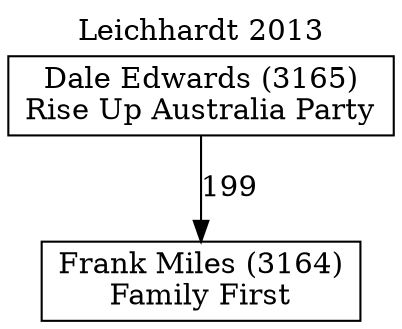 // House preference flow
digraph "Frank Miles (3164)_Leichhardt_2013" {
	graph [label="Leichhardt 2013" labelloc=t mclimit=10]
	node [shape=box]
	"Frank Miles (3164)" [label="Frank Miles (3164)
Family First"]
	"Dale Edwards (3165)" [label="Dale Edwards (3165)
Rise Up Australia Party"]
	"Dale Edwards (3165)" -> "Frank Miles (3164)" [label=199]
}
